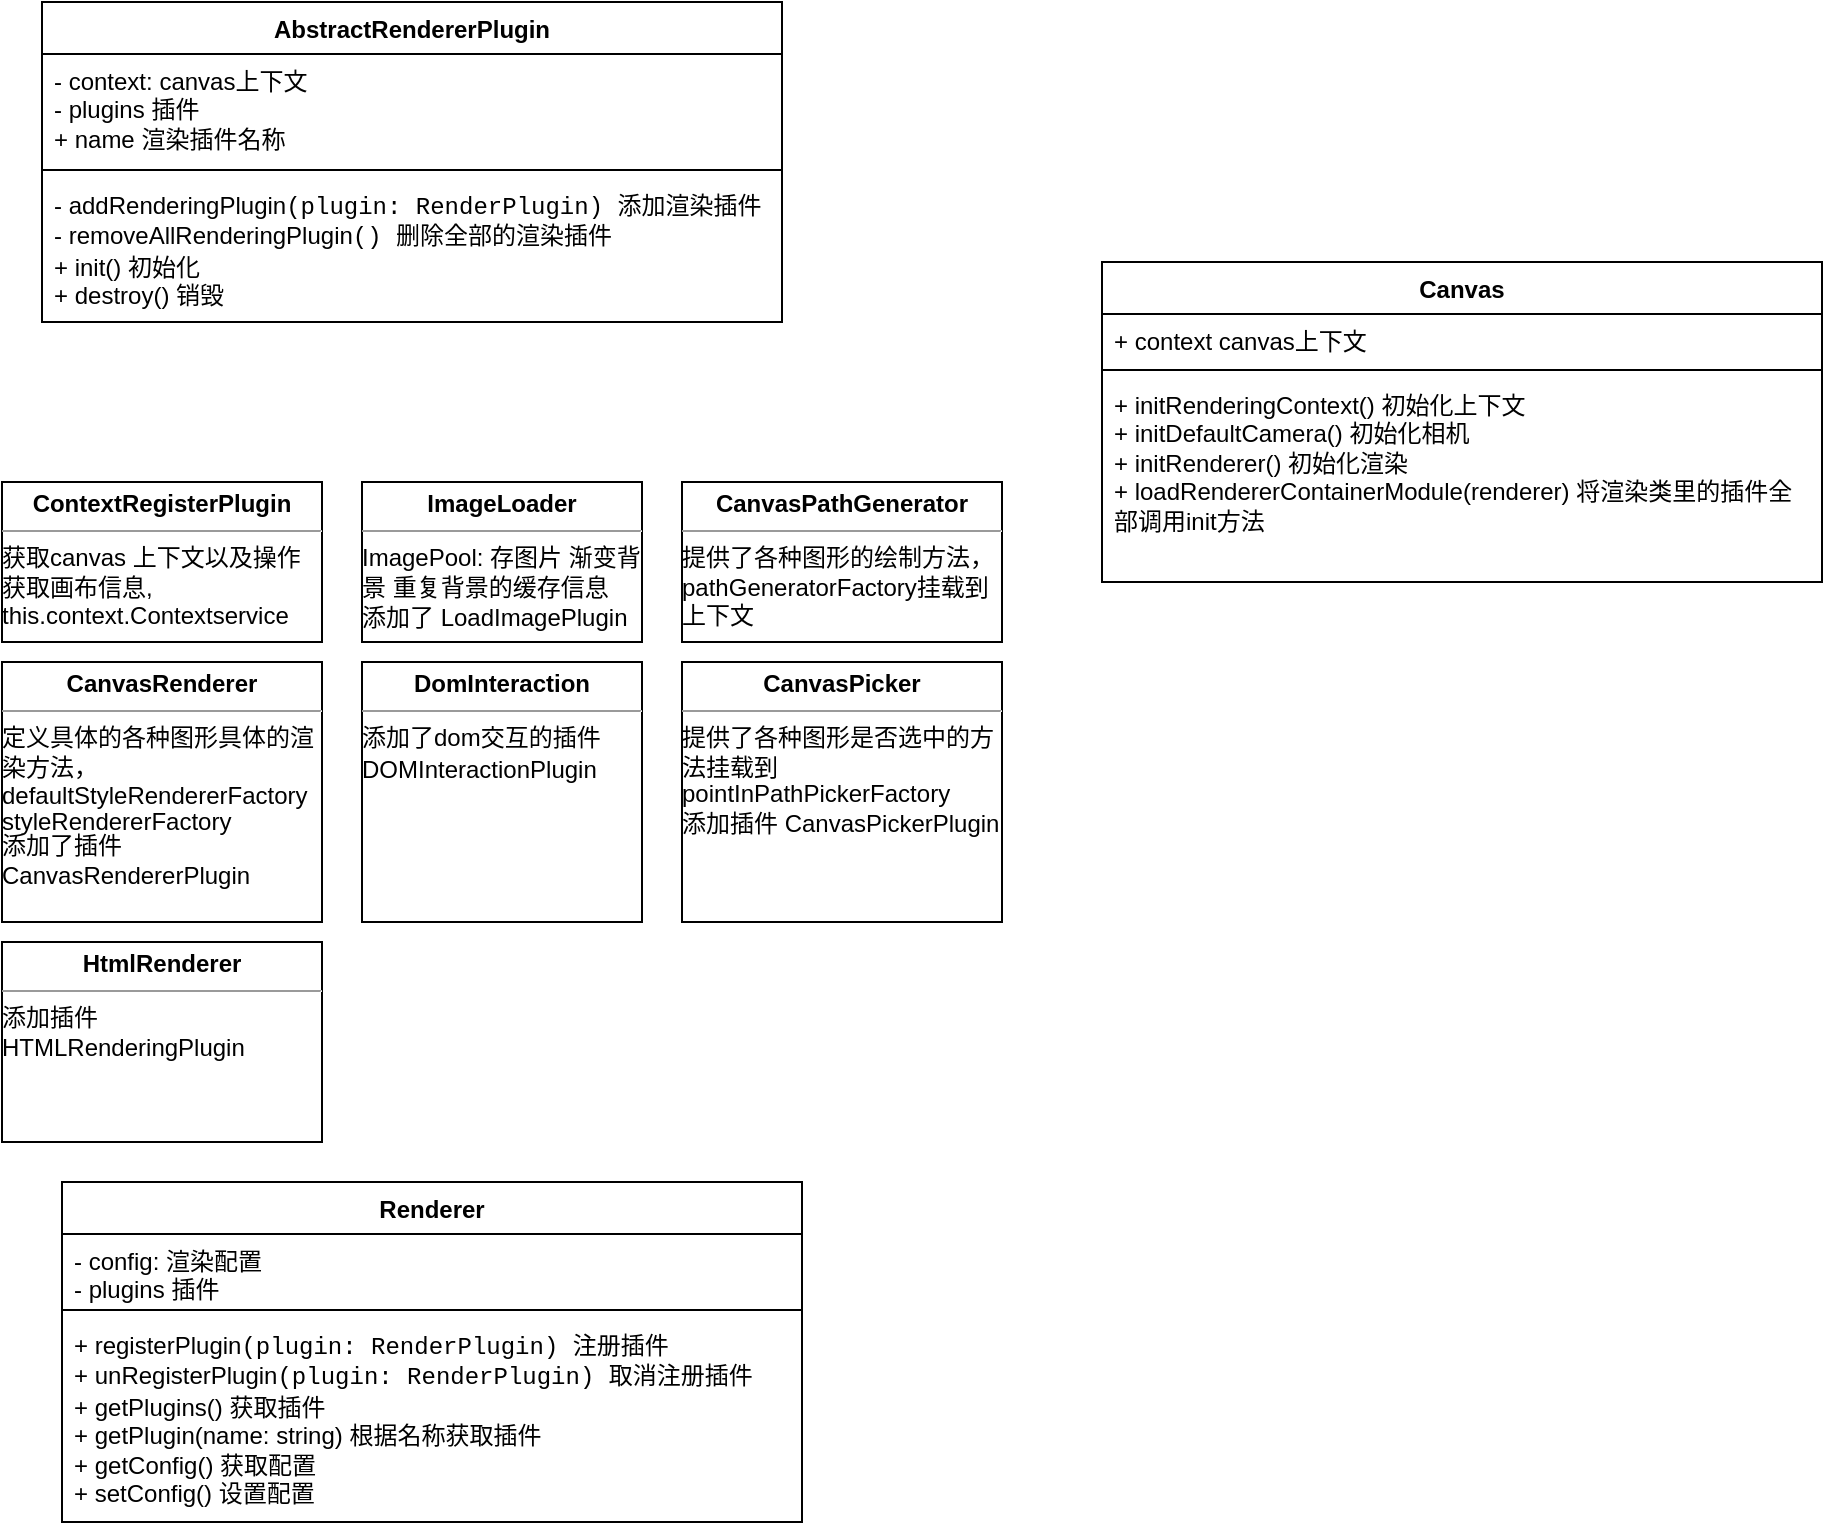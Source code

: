 <mxfile version="21.1.5" type="github">
  <diagram name="第 1 页" id="ETIuZ7FR9l1ikqZUTEnc">
    <mxGraphModel dx="954" dy="616" grid="1" gridSize="10" guides="1" tooltips="1" connect="1" arrows="1" fold="1" page="1" pageScale="1" pageWidth="827" pageHeight="1169" math="0" shadow="0">
      <root>
        <mxCell id="0" />
        <mxCell id="1" parent="0" />
        <mxCell id="EtSN-tKE0oURdvkoYIHo-4" value="Renderer" style="swimlane;fontStyle=1;align=center;verticalAlign=top;childLayout=stackLayout;horizontal=1;startSize=26;horizontalStack=0;resizeParent=1;resizeParentMax=0;resizeLast=0;collapsible=1;marginBottom=0;whiteSpace=wrap;html=1;" vertex="1" parent="1">
          <mxGeometry x="190" y="660" width="370" height="170" as="geometry" />
        </mxCell>
        <mxCell id="EtSN-tKE0oURdvkoYIHo-5" value="- config: 渲染配置&lt;br&gt;- plugins 插件" style="text;strokeColor=none;fillColor=none;align=left;verticalAlign=top;spacingLeft=4;spacingRight=4;overflow=hidden;rotatable=0;points=[[0,0.5],[1,0.5]];portConstraint=eastwest;whiteSpace=wrap;html=1;" vertex="1" parent="EtSN-tKE0oURdvkoYIHo-4">
          <mxGeometry y="26" width="370" height="34" as="geometry" />
        </mxCell>
        <mxCell id="EtSN-tKE0oURdvkoYIHo-6" value="" style="line;strokeWidth=1;fillColor=none;align=left;verticalAlign=middle;spacingTop=-1;spacingLeft=3;spacingRight=3;rotatable=0;labelPosition=right;points=[];portConstraint=eastwest;strokeColor=inherit;" vertex="1" parent="EtSN-tKE0oURdvkoYIHo-4">
          <mxGeometry y="60" width="370" height="8" as="geometry" />
        </mxCell>
        <mxCell id="EtSN-tKE0oURdvkoYIHo-7" value="+&amp;nbsp;registerPlugin&lt;font face=&quot;Menlo, Monaco, Courier New, monospace&quot;&gt;(plugin: RenderPlugin)&amp;nbsp;&lt;/font&gt;注册插件&lt;br&gt;+ unRegisterPlugin&lt;font style=&quot;border-color: var(--border-color);&quot; face=&quot;Menlo, Monaco, Courier New, monospace&quot;&gt;(plugin: RenderPlugin) 取消&lt;/font&gt;注册插件&lt;br&gt;+ getPlugins() 获取插件&lt;br&gt;+ getPlugin(name: string) 根据名称获取插件&lt;br&gt;+ getConfig() 获取配置&lt;br&gt;+ setConfig() 设置配置" style="text;strokeColor=none;fillColor=none;align=left;verticalAlign=top;spacingLeft=4;spacingRight=4;overflow=hidden;rotatable=0;points=[[0,0.5],[1,0.5]];portConstraint=eastwest;whiteSpace=wrap;html=1;" vertex="1" parent="EtSN-tKE0oURdvkoYIHo-4">
          <mxGeometry y="68" width="370" height="102" as="geometry" />
        </mxCell>
        <mxCell id="EtSN-tKE0oURdvkoYIHo-8" value="AbstractRendererPlugin" style="swimlane;fontStyle=1;align=center;verticalAlign=top;childLayout=stackLayout;horizontal=1;startSize=26;horizontalStack=0;resizeParent=1;resizeParentMax=0;resizeLast=0;collapsible=1;marginBottom=0;whiteSpace=wrap;html=1;" vertex="1" parent="1">
          <mxGeometry x="180" y="70" width="370" height="160" as="geometry" />
        </mxCell>
        <mxCell id="EtSN-tKE0oURdvkoYIHo-9" value="- context: canvas上下文&lt;br&gt;- plugins 插件&lt;br&gt;+ name 渲染插件名称" style="text;strokeColor=none;fillColor=none;align=left;verticalAlign=top;spacingLeft=4;spacingRight=4;overflow=hidden;rotatable=0;points=[[0,0.5],[1,0.5]];portConstraint=eastwest;whiteSpace=wrap;html=1;" vertex="1" parent="EtSN-tKE0oURdvkoYIHo-8">
          <mxGeometry y="26" width="370" height="54" as="geometry" />
        </mxCell>
        <mxCell id="EtSN-tKE0oURdvkoYIHo-10" value="" style="line;strokeWidth=1;fillColor=none;align=left;verticalAlign=middle;spacingTop=-1;spacingLeft=3;spacingRight=3;rotatable=0;labelPosition=right;points=[];portConstraint=eastwest;strokeColor=inherit;" vertex="1" parent="EtSN-tKE0oURdvkoYIHo-8">
          <mxGeometry y="80" width="370" height="8" as="geometry" />
        </mxCell>
        <mxCell id="EtSN-tKE0oURdvkoYIHo-11" value="- addRenderingPlugin&lt;font face=&quot;Menlo, Monaco, Courier New, monospace&quot;&gt;(plugin: RenderPlugin) 添加渲染&lt;/font&gt;插件&lt;br&gt;- removeAllRenderingPlugin&lt;font style=&quot;border-color: var(--border-color);&quot; face=&quot;Menlo, Monaco, Courier New, monospace&quot;&gt;() 删除全部的渲染&lt;/font&gt;插件&lt;br&gt;+ init() 初始化&lt;br&gt;+ destroy() 销毁" style="text;strokeColor=none;fillColor=none;align=left;verticalAlign=top;spacingLeft=4;spacingRight=4;overflow=hidden;rotatable=0;points=[[0,0.5],[1,0.5]];portConstraint=eastwest;whiteSpace=wrap;html=1;" vertex="1" parent="EtSN-tKE0oURdvkoYIHo-8">
          <mxGeometry y="88" width="370" height="72" as="geometry" />
        </mxCell>
        <mxCell id="EtSN-tKE0oURdvkoYIHo-12" value="Canvas" style="swimlane;fontStyle=1;align=center;verticalAlign=top;childLayout=stackLayout;horizontal=1;startSize=26;horizontalStack=0;resizeParent=1;resizeParentMax=0;resizeLast=0;collapsible=1;marginBottom=0;whiteSpace=wrap;html=1;" vertex="1" parent="1">
          <mxGeometry x="710" y="200" width="360" height="160" as="geometry" />
        </mxCell>
        <mxCell id="EtSN-tKE0oURdvkoYIHo-13" value="+ context canvas上下文" style="text;strokeColor=none;fillColor=none;align=left;verticalAlign=top;spacingLeft=4;spacingRight=4;overflow=hidden;rotatable=0;points=[[0,0.5],[1,0.5]];portConstraint=eastwest;whiteSpace=wrap;html=1;" vertex="1" parent="EtSN-tKE0oURdvkoYIHo-12">
          <mxGeometry y="26" width="360" height="24" as="geometry" />
        </mxCell>
        <mxCell id="EtSN-tKE0oURdvkoYIHo-14" value="" style="line;strokeWidth=1;fillColor=none;align=left;verticalAlign=middle;spacingTop=-1;spacingLeft=3;spacingRight=3;rotatable=0;labelPosition=right;points=[];portConstraint=eastwest;strokeColor=inherit;" vertex="1" parent="EtSN-tKE0oURdvkoYIHo-12">
          <mxGeometry y="50" width="360" height="8" as="geometry" />
        </mxCell>
        <mxCell id="EtSN-tKE0oURdvkoYIHo-15" value="+ initRenderingContext() 初始化上下文&lt;br&gt;+ initDefaultCamera() 初始化相机&lt;br&gt;+ initRenderer() 初始化渲染&lt;br&gt;+ loadRendererContainerModule(renderer) 将渲染类里的插件全部调用init方法&amp;nbsp;&amp;nbsp;" style="text;strokeColor=none;fillColor=none;align=left;verticalAlign=top;spacingLeft=4;spacingRight=4;overflow=hidden;rotatable=0;points=[[0,0.5],[1,0.5]];portConstraint=eastwest;whiteSpace=wrap;html=1;" vertex="1" parent="EtSN-tKE0oURdvkoYIHo-12">
          <mxGeometry y="58" width="360" height="102" as="geometry" />
        </mxCell>
        <mxCell id="EtSN-tKE0oURdvkoYIHo-16" value="&lt;p style=&quot;margin:0px;margin-top:4px;text-align:center;&quot;&gt;&lt;b&gt;ImageLoader&lt;/b&gt;&lt;/p&gt;&lt;hr size=&quot;1&quot;&gt;&lt;div style=&quot;height:2px;&quot;&gt;ImagePool: 存图片 渐变背景 重复背景的缓存信息&lt;/div&gt;&lt;div style=&quot;height:2px;&quot;&gt;&lt;br&gt;&lt;/div&gt;&lt;div style=&quot;height:2px;&quot;&gt;&lt;br&gt;&lt;/div&gt;&lt;div style=&quot;height:2px;&quot;&gt;&lt;br&gt;&lt;/div&gt;&lt;div style=&quot;height:2px;&quot;&gt;&lt;br&gt;&lt;/div&gt;&lt;div style=&quot;height:2px;&quot;&gt;&lt;br&gt;&lt;/div&gt;&lt;div style=&quot;height:2px;&quot;&gt;&lt;br&gt;&lt;/div&gt;&lt;div style=&quot;height:2px;&quot;&gt;&lt;br&gt;&lt;/div&gt;&lt;div style=&quot;height:2px;&quot;&gt;&lt;br&gt;&lt;/div&gt;&lt;div style=&quot;height:2px;&quot;&gt;&lt;br&gt;&lt;/div&gt;&lt;div style=&quot;height:2px;&quot;&gt;&lt;br&gt;&lt;/div&gt;&lt;div style=&quot;height:2px;&quot;&gt;&lt;br&gt;&lt;/div&gt;&lt;div style=&quot;height:2px;&quot;&gt;&lt;br&gt;&lt;/div&gt;&lt;div style=&quot;height:2px;&quot;&gt;&lt;br&gt;&lt;/div&gt;&lt;div style=&quot;height:2px;&quot;&gt;&lt;br&gt;&lt;/div&gt;&lt;div style=&quot;height:2px;&quot;&gt;添加了 LoadImagePlugin&lt;/div&gt;&lt;div style=&quot;height:2px;&quot;&gt;&lt;br&gt;&lt;/div&gt;&lt;div style=&quot;height:2px;&quot;&gt;&lt;br&gt;&lt;/div&gt;" style="verticalAlign=top;align=left;overflow=fill;fontSize=12;fontFamily=Helvetica;html=1;whiteSpace=wrap;" vertex="1" parent="1">
          <mxGeometry x="340" y="310" width="140" height="80" as="geometry" />
        </mxCell>
        <mxCell id="EtSN-tKE0oURdvkoYIHo-21" value="&lt;p style=&quot;margin:0px;margin-top:4px;text-align:center;&quot;&gt;&lt;b&gt;ContextRegisterPlugin&lt;/b&gt;&lt;/p&gt;&lt;hr size=&quot;1&quot;&gt;&lt;div style=&quot;height:2px;&quot;&gt;获取canvas 上下文以及操作获取画布信息, this.context.Contextservice&lt;/div&gt;" style="verticalAlign=top;align=left;overflow=fill;fontSize=12;fontFamily=Helvetica;html=1;whiteSpace=wrap;" vertex="1" parent="1">
          <mxGeometry x="160" y="310" width="160" height="80" as="geometry" />
        </mxCell>
        <mxCell id="EtSN-tKE0oURdvkoYIHo-22" value="&lt;p style=&quot;margin:0px;margin-top:4px;text-align:center;&quot;&gt;&lt;b&gt;CanvasPathGenerator&lt;/b&gt;&lt;/p&gt;&lt;hr size=&quot;1&quot;&gt;&lt;div style=&quot;height:2px;&quot;&gt;提供了各种图形的绘制方法，pathGeneratorFactory挂载到上下文&lt;/div&gt;" style="verticalAlign=top;align=left;overflow=fill;fontSize=12;fontFamily=Helvetica;html=1;whiteSpace=wrap;" vertex="1" parent="1">
          <mxGeometry x="500" y="310" width="160" height="80" as="geometry" />
        </mxCell>
        <mxCell id="EtSN-tKE0oURdvkoYIHo-23" value="&lt;p style=&quot;margin:0px;margin-top:4px;text-align:center;&quot;&gt;&lt;b&gt;CanvasRenderer&lt;/b&gt;&lt;/p&gt;&lt;hr size=&quot;1&quot;&gt;&lt;div style=&quot;height:2px;&quot;&gt;定义具体的各种图形具体的渲染方法， defaultStyleRendererFactory&lt;/div&gt;&lt;div style=&quot;height:2px;&quot;&gt;&lt;br&gt;&lt;/div&gt;&lt;div style=&quot;height:2px;&quot;&gt;&lt;br&gt;&lt;/div&gt;&lt;div style=&quot;height:2px;&quot;&gt;&lt;br&gt;&lt;/div&gt;&lt;div style=&quot;height:2px;&quot;&gt;&lt;br&gt;&lt;/div&gt;&lt;div style=&quot;height:2px;&quot;&gt;&lt;br&gt;&lt;/div&gt;&lt;div style=&quot;height:2px;&quot;&gt;&lt;br&gt;&lt;/div&gt;&lt;div style=&quot;height:2px;&quot;&gt;&lt;br&gt;&lt;/div&gt;&lt;div style=&quot;height:2px;&quot;&gt;&lt;br&gt;&lt;/div&gt;&lt;div style=&quot;height:2px;&quot;&gt;&lt;br&gt;&lt;/div&gt;&lt;div style=&quot;height:2px;&quot;&gt;&lt;br&gt;&lt;/div&gt;&lt;div style=&quot;height:2px;&quot;&gt;&lt;br&gt;&lt;/div&gt;&lt;div style=&quot;height:2px;&quot;&gt;&lt;br&gt;&lt;/div&gt;&lt;div style=&quot;height:2px;&quot;&gt;&lt;br&gt;&lt;/div&gt;&lt;div style=&quot;height:2px;&quot;&gt;&lt;br&gt;&lt;/div&gt;&lt;div style=&quot;height:2px;&quot;&gt;&lt;br&gt;&lt;/div&gt;&lt;div style=&quot;height:2px;&quot;&gt;&lt;br&gt;&lt;/div&gt;&lt;div style=&quot;height:2px;&quot;&gt;&lt;br&gt;&lt;/div&gt;&lt;div style=&quot;height:2px;&quot;&gt;&lt;br&gt;&lt;/div&gt;&lt;div style=&quot;height:2px;&quot;&gt;&lt;br&gt;&lt;/div&gt;&lt;div style=&quot;height:2px;&quot;&gt;&lt;br&gt;&lt;/div&gt;&lt;div style=&quot;height:2px;&quot;&gt;styleRendererFactory&lt;/div&gt;&lt;div style=&quot;height:2px;&quot;&gt;&lt;br&gt;&lt;/div&gt;&lt;div style=&quot;height:2px;&quot;&gt;&lt;br&gt;&lt;/div&gt;&lt;div style=&quot;height:2px;&quot;&gt;&lt;br&gt;&lt;/div&gt;&lt;div style=&quot;height:2px;&quot;&gt;&lt;br&gt;&lt;/div&gt;&lt;div style=&quot;height:2px;&quot;&gt;&lt;br&gt;&lt;/div&gt;&lt;div style=&quot;height:2px;&quot;&gt;添加了插件&amp;nbsp;&lt;br&gt;CanvasRendererPlugin&lt;/div&gt;&lt;div style=&quot;height:2px;&quot;&gt;&lt;br&gt;&lt;/div&gt;" style="verticalAlign=top;align=left;overflow=fill;fontSize=12;fontFamily=Helvetica;html=1;whiteSpace=wrap;" vertex="1" parent="1">
          <mxGeometry x="160" y="400" width="160" height="130" as="geometry" />
        </mxCell>
        <mxCell id="EtSN-tKE0oURdvkoYIHo-24" value="&lt;p style=&quot;margin:0px;margin-top:4px;text-align:center;&quot;&gt;&lt;b&gt;DomInteraction&lt;/b&gt;&lt;/p&gt;&lt;hr size=&quot;1&quot;&gt;&lt;div style=&quot;height:2px;&quot;&gt;添加了dom交互的插件&lt;/div&gt;&lt;div style=&quot;height:2px;&quot;&gt;&lt;br&gt;&lt;/div&gt;&lt;div style=&quot;height:2px;&quot;&gt;&lt;br&gt;&lt;/div&gt;&lt;div style=&quot;height:2px;&quot;&gt;&lt;br&gt;&lt;/div&gt;&lt;div style=&quot;height:2px;&quot;&gt;&lt;br&gt;&lt;/div&gt;&lt;div style=&quot;height:2px;&quot;&gt;&lt;br&gt;&lt;/div&gt;&lt;div style=&quot;height:2px;&quot;&gt;&lt;br&gt;&lt;/div&gt;&lt;div style=&quot;height:2px;&quot;&gt;&lt;br&gt;&lt;/div&gt;&lt;div style=&quot;height:2px;&quot;&gt;DOMInteractionPlugin&lt;/div&gt;" style="verticalAlign=top;align=left;overflow=fill;fontSize=12;fontFamily=Helvetica;html=1;whiteSpace=wrap;" vertex="1" parent="1">
          <mxGeometry x="340" y="400" width="140" height="130" as="geometry" />
        </mxCell>
        <mxCell id="EtSN-tKE0oURdvkoYIHo-25" value="&lt;p style=&quot;margin:0px;margin-top:4px;text-align:center;&quot;&gt;&lt;b&gt;CanvasPicker&lt;/b&gt;&lt;/p&gt;&lt;hr size=&quot;1&quot;&gt;&lt;div style=&quot;height:2px;&quot;&gt;提供了各种图形是否选中的方法挂载到&lt;/div&gt;&lt;div style=&quot;height:2px;&quot;&gt;&lt;br&gt;&lt;/div&gt;&lt;div style=&quot;height:2px;&quot;&gt;&lt;br&gt;&lt;/div&gt;&lt;div style=&quot;height:2px;&quot;&gt;&lt;br&gt;&lt;/div&gt;&lt;div style=&quot;height:2px;&quot;&gt;&lt;br&gt;&lt;/div&gt;&lt;div style=&quot;height:2px;&quot;&gt;&lt;br&gt;&lt;/div&gt;&lt;div style=&quot;height:2px;&quot;&gt;&lt;br&gt;&lt;/div&gt;&lt;div style=&quot;height:2px;&quot;&gt;&lt;br&gt;&lt;/div&gt;&lt;div style=&quot;height:2px;&quot;&gt;&lt;br&gt;&lt;/div&gt;&lt;div style=&quot;height:2px;&quot;&gt;&lt;br&gt;&lt;/div&gt;&lt;div style=&quot;height:2px;&quot;&gt;&lt;br&gt;&lt;/div&gt;&lt;div style=&quot;height:2px;&quot;&gt;&lt;br&gt;&lt;/div&gt;&lt;div style=&quot;height:2px;&quot;&gt;&lt;br&gt;&lt;/div&gt;&lt;div style=&quot;height:2px;&quot;&gt;&lt;br&gt;&lt;/div&gt;&lt;div style=&quot;height:2px;&quot;&gt;pointInPathPickerFactory&lt;br&gt;添加插件 CanvasPickerPlugin&lt;/div&gt;" style="verticalAlign=top;align=left;overflow=fill;fontSize=12;fontFamily=Helvetica;html=1;whiteSpace=wrap;" vertex="1" parent="1">
          <mxGeometry x="500" y="400" width="160" height="130" as="geometry" />
        </mxCell>
        <mxCell id="EtSN-tKE0oURdvkoYIHo-27" value="&lt;p style=&quot;margin:0px;margin-top:4px;text-align:center;&quot;&gt;&lt;b&gt;HtmlRenderer&lt;/b&gt;&lt;/p&gt;&lt;hr size=&quot;1&quot;&gt;&lt;div style=&quot;height:2px;&quot;&gt;添加插件 HTMLRenderingPlugin&lt;/div&gt;" style="verticalAlign=top;align=left;overflow=fill;fontSize=12;fontFamily=Helvetica;html=1;whiteSpace=wrap;" vertex="1" parent="1">
          <mxGeometry x="160" y="540" width="160" height="100" as="geometry" />
        </mxCell>
      </root>
    </mxGraphModel>
  </diagram>
</mxfile>
